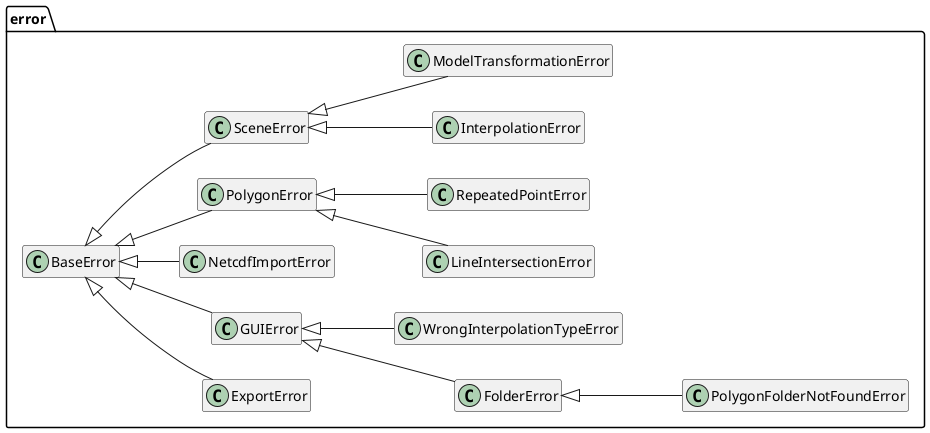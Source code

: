 @startuml

left to right direction

!startsub INTERNAL
package error {
    class BaseError
    class ExportError
    class FolderError
    class GUIError
    class InterpolationError
    class LineIntersectionError
    class ModelTransformationError
    class NetcdfImportError
    class PolygonError
    class PolygonFolderNotFoundError
    class RepeatedPointError
    class SceneError
    class WrongInterpolationTypeError
}

BaseError <|-- SceneError
BaseError <|-- PolygonError
BaseError <|-- ExportError
BaseError <|-- GUIError
BaseError <|-- NetcdfImportError

PolygonError <|-- RepeatedPointError
PolygonError <|-- LineIntersectionError
GUIError <|-- WrongInterpolationTypeError
GUIError <|-- FolderError
FolderError <|-- PolygonFolderNotFoundError
SceneError <|-- ModelTransformationError
SceneError <|-- InterpolationError
!endsub
hide members

!if (%false())
    !startsub EXTERNAL
'        Engine .> RepeatedPointError
'        Controller .> LineIntersectionError
'        Controller .> RepeatedPointError
'        model.Polygon .> LineIntersectionError
'        Polygon .> RepeatedPointError
'        ShapefileExporter -u.> NotEnoughPointsError
'        ShapefileExporter -u.> UnknownDataTypeError
'        Tools .> NotEnoughPointsError
'        GUIManager .> WrongInterpolationTypeError
'        PolygonFolderManager .> PolygonFolderNotFoundError
'        Scene -u.> NonExistentPolygonError
    !endsub
!endif

'src.engine.Engine .> LineIntersectionError
'src.engine.Engine .> RepeatedPointError
'src.controller.Controller .> LineIntersectionError
'src.controller.Controller .> RepeatedPointError
'src.engine.scene.model.Polygon .> LineIntersectionError
'src.engine.scene.model.Polygon .> RepeatedPointError
'src.output.ShapefileExporter -u.> NotEnoughPointsError
'src.output.ShapefileExporter -u.> UnknownDataTypeError
'src.engine.GUI.frames.Tools .> NotEnoughPointsError
'src.engine.GUI.GUIManager .> WrongInterpolationTypeError
'src.engine.GUI.PolygonFolderManager .> PolygonFolderNotFoundError
'src.engine.scene.Scene -u.> NonExistentPolygonError
@enduml